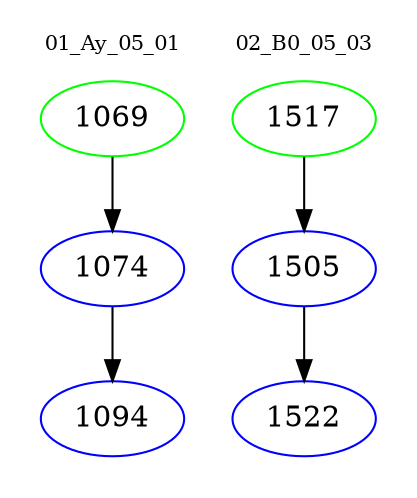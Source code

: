 digraph{
subgraph cluster_0 {
color = white
label = "01_Ay_05_01";
fontsize=10;
T0_1069 [label="1069", color="green"]
T0_1069 -> T0_1074 [color="black"]
T0_1074 [label="1074", color="blue"]
T0_1074 -> T0_1094 [color="black"]
T0_1094 [label="1094", color="blue"]
}
subgraph cluster_1 {
color = white
label = "02_B0_05_03";
fontsize=10;
T1_1517 [label="1517", color="green"]
T1_1517 -> T1_1505 [color="black"]
T1_1505 [label="1505", color="blue"]
T1_1505 -> T1_1522 [color="black"]
T1_1522 [label="1522", color="blue"]
}
}

